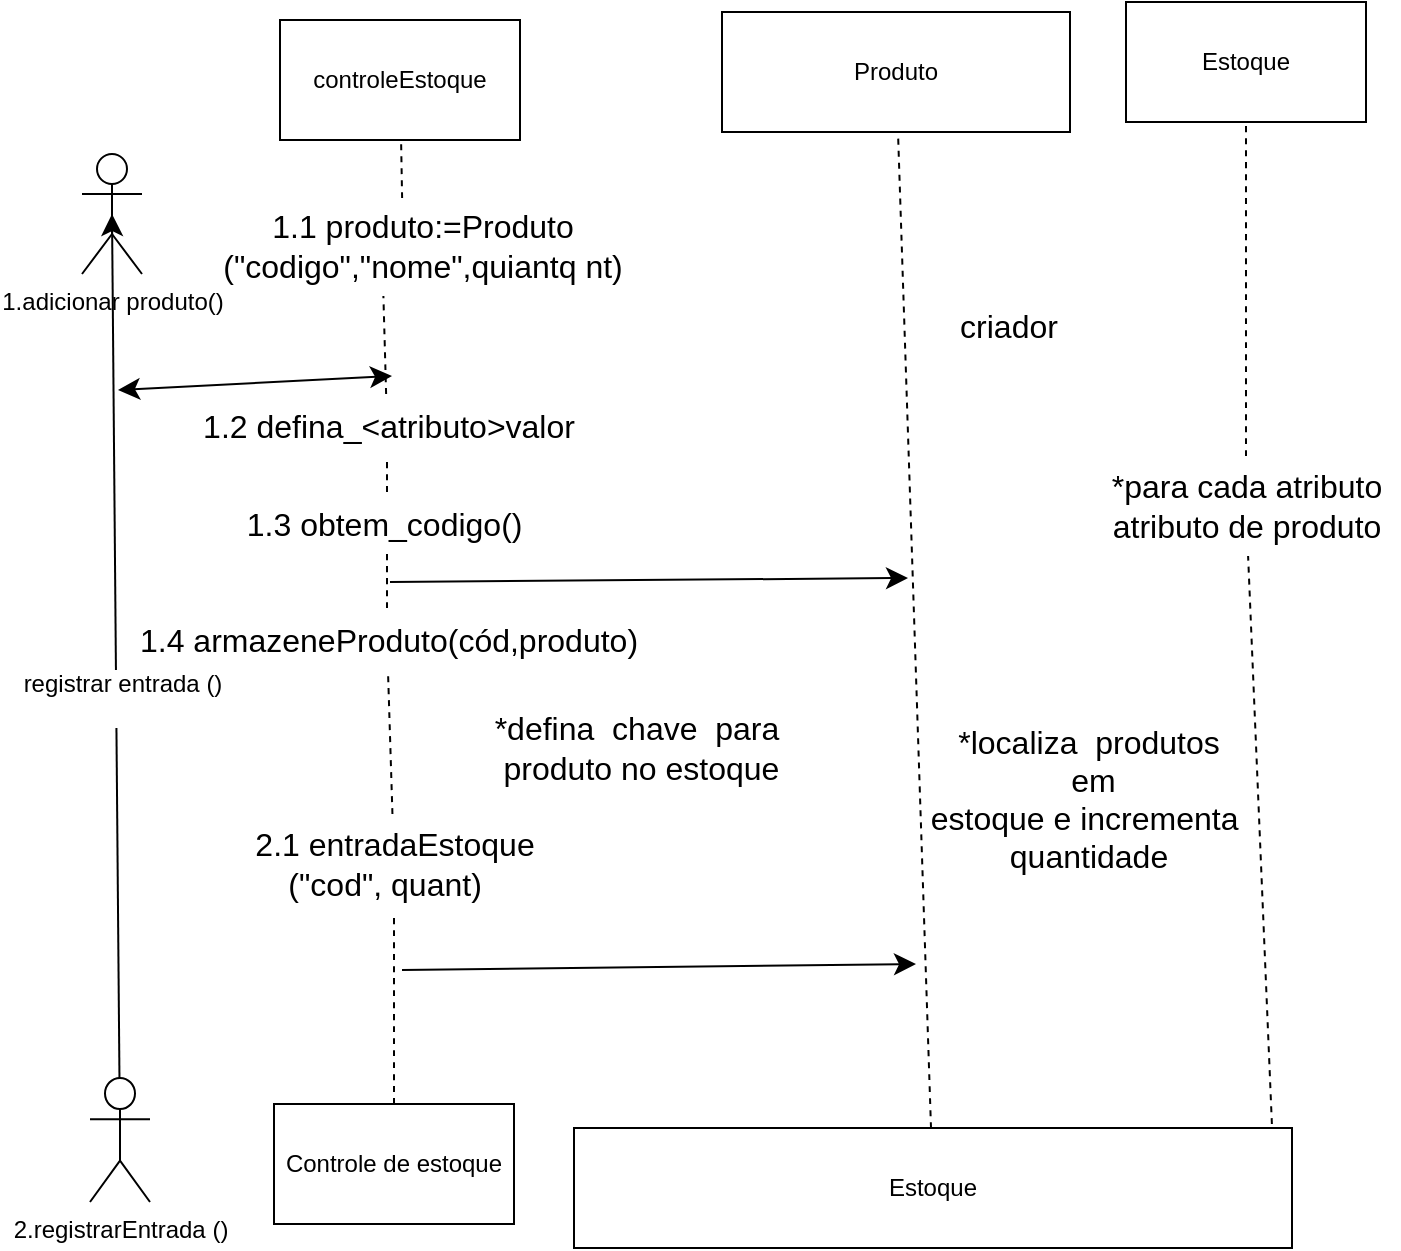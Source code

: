 <mxfile version="27.0.6">
  <diagram name="Página-1" id="73SWHMRhDBOYCdv0P1tY">
    <mxGraphModel dx="1511" dy="917" grid="0" gridSize="10" guides="1" tooltips="1" connect="1" arrows="1" fold="1" page="0" pageScale="1" pageWidth="827" pageHeight="1169" math="0" shadow="0">
      <root>
        <mxCell id="0" />
        <mxCell id="1" parent="0" />
        <mxCell id="747fOe3QPvYcW33VrPgy-1" value="1.&lt;span style=&quot;background-color: transparent; color: light-dark(rgb(0, 0, 0), rgb(255, 255, 255));&quot;&gt;adicionar produto()&lt;/span&gt;" style="shape=umlActor;verticalLabelPosition=bottom;verticalAlign=top;html=1;outlineConnect=0;" vertex="1" parent="1">
          <mxGeometry x="-225" y="33" width="30" height="60" as="geometry" />
        </mxCell>
        <mxCell id="747fOe3QPvYcW33VrPgy-2" value="controleEstoque" style="rounded=0;whiteSpace=wrap;html=1;" vertex="1" parent="1">
          <mxGeometry x="-126" y="-34" width="120" height="60" as="geometry" />
        </mxCell>
        <mxCell id="747fOe3QPvYcW33VrPgy-9" style="edgeStyle=none;curved=1;rounded=0;orthogonalLoop=1;jettySize=auto;html=1;fontSize=12;startSize=8;endSize=8;entryX=0.5;entryY=0.5;entryDx=0;entryDy=0;entryPerimeter=0;" edge="1" parent="1" source="747fOe3QPvYcW33VrPgy-4" target="747fOe3QPvYcW33VrPgy-1">
          <mxGeometry relative="1" as="geometry">
            <mxPoint x="-210" y="94" as="targetPoint" />
            <Array as="points" />
          </mxGeometry>
        </mxCell>
        <mxCell id="747fOe3QPvYcW33VrPgy-10" value="registrar entrada ()&lt;div&gt;&lt;br&gt;&lt;/div&gt;" style="edgeLabel;html=1;align=center;verticalAlign=middle;resizable=0;points=[];fontSize=12;" vertex="1" connectable="0" parent="747fOe3QPvYcW33VrPgy-9">
          <mxGeometry x="-0.118" y="-3" relative="1" as="geometry">
            <mxPoint as="offset" />
          </mxGeometry>
        </mxCell>
        <mxCell id="747fOe3QPvYcW33VrPgy-4" value="2.registrarEntrada ()" style="shape=umlActor;verticalLabelPosition=bottom;verticalAlign=top;html=1;outlineConnect=0;" vertex="1" parent="1">
          <mxGeometry x="-221" y="495" width="30" height="62" as="geometry" />
        </mxCell>
        <mxCell id="747fOe3QPvYcW33VrPgy-11" value="Produto" style="rounded=0;whiteSpace=wrap;html=1;" vertex="1" parent="1">
          <mxGeometry x="95" y="-38" width="174" height="60" as="geometry" />
        </mxCell>
        <mxCell id="747fOe3QPvYcW33VrPgy-12" value="Estoque" style="rounded=0;whiteSpace=wrap;html=1;" vertex="1" parent="1">
          <mxGeometry x="297" y="-43" width="120" height="60" as="geometry" />
        </mxCell>
        <mxCell id="747fOe3QPvYcW33VrPgy-13" value="Estoque" style="rounded=0;whiteSpace=wrap;html=1;" vertex="1" parent="1">
          <mxGeometry x="21" y="520" width="359" height="60" as="geometry" />
        </mxCell>
        <mxCell id="747fOe3QPvYcW33VrPgy-14" value="Controle de estoque" style="rounded=0;whiteSpace=wrap;html=1;" vertex="1" parent="1">
          <mxGeometry x="-129" y="508" width="120" height="60" as="geometry" />
        </mxCell>
        <mxCell id="747fOe3QPvYcW33VrPgy-15" value="&lt;blockquote style=&quot;margin: 0 0 0 40px; border: none; padding: 0px;&quot;&gt;1.1 produto:=Produto&lt;/blockquote&gt;&lt;blockquote style=&quot;margin: 0 0 0 40px; border: none; padding: 0px;&quot;&gt;(&quot;codigo&quot;,&quot;nome&quot;,quiantq nt)&lt;/blockquote&gt;" style="text;html=1;align=center;verticalAlign=middle;resizable=0;points=[];autosize=1;strokeColor=none;fillColor=none;fontSize=16;" vertex="1" parent="1">
          <mxGeometry x="-204" y="54" width="258" height="50" as="geometry" />
        </mxCell>
        <mxCell id="747fOe3QPvYcW33VrPgy-16" value="" style="endArrow=classic;startArrow=classic;html=1;rounded=0;fontSize=12;startSize=8;endSize=8;curved=1;" edge="1" parent="1">
          <mxGeometry width="50" height="50" relative="1" as="geometry">
            <mxPoint x="-70" y="144" as="sourcePoint" />
            <mxPoint x="-207" y="151" as="targetPoint" />
          </mxGeometry>
        </mxCell>
        <mxCell id="747fOe3QPvYcW33VrPgy-19" style="edgeStyle=none;curved=1;rounded=0;orthogonalLoop=1;jettySize=auto;html=1;exitX=0.5;exitY=1;exitDx=0;exitDy=0;fontSize=12;startSize=8;endSize=8;" edge="1" parent="1" source="747fOe3QPvYcW33VrPgy-2" target="747fOe3QPvYcW33VrPgy-2">
          <mxGeometry relative="1" as="geometry" />
        </mxCell>
        <mxCell id="747fOe3QPvYcW33VrPgy-21" value="" style="endArrow=none;dashed=1;html=1;rounded=0;fontSize=12;startSize=8;endSize=8;curved=1;exitX=0.539;exitY=0.02;exitDx=0;exitDy=0;exitPerimeter=0;" edge="1" parent="1" source="747fOe3QPvYcW33VrPgy-15" target="747fOe3QPvYcW33VrPgy-2">
          <mxGeometry width="50" height="50" relative="1" as="geometry">
            <mxPoint x="-80" y="95" as="sourcePoint" />
            <mxPoint x="-30" y="45" as="targetPoint" />
          </mxGeometry>
        </mxCell>
        <mxCell id="747fOe3QPvYcW33VrPgy-22" value="1.2 defina_&amp;lt;atributo&amp;gt;valor" style="text;html=1;align=center;verticalAlign=middle;resizable=0;points=[];autosize=1;strokeColor=none;fillColor=none;fontSize=16;" vertex="1" parent="1">
          <mxGeometry x="-174.5" y="153" width="204" height="31" as="geometry" />
        </mxCell>
        <mxCell id="747fOe3QPvYcW33VrPgy-23" value="1.3 obtem_codigo()&lt;span style=&quot;white-space: pre;&quot;&gt;&#x9;&lt;/span&gt;" style="text;html=1;align=center;verticalAlign=middle;resizable=0;points=[];autosize=1;strokeColor=none;fillColor=none;fontSize=16;" vertex="1" parent="1">
          <mxGeometry x="-152.5" y="202" width="160" height="31" as="geometry" />
        </mxCell>
        <mxCell id="747fOe3QPvYcW33VrPgy-24" value="1.4 armazeneProduto(cód,produto)" style="text;html=1;align=center;verticalAlign=middle;resizable=0;points=[];autosize=1;strokeColor=none;fillColor=none;fontSize=16;" vertex="1" parent="1">
          <mxGeometry x="-206" y="260" width="267" height="31" as="geometry" />
        </mxCell>
        <mxCell id="747fOe3QPvYcW33VrPgy-25" value="2.1 entradaEstoque&lt;div&gt;(&quot;cod&quot;, quant)&lt;span style=&quot;white-space: pre;&quot;&gt;&#x9;&lt;/span&gt;&lt;/div&gt;" style="text;html=1;align=center;verticalAlign=middle;resizable=0;points=[];autosize=1;strokeColor=none;fillColor=none;fontSize=16;" vertex="1" parent="1">
          <mxGeometry x="-148" y="363" width="158" height="50" as="geometry" />
        </mxCell>
        <mxCell id="747fOe3QPvYcW33VrPgy-26" value="" style="endArrow=none;dashed=1;html=1;rounded=0;fontSize=12;startSize=8;endSize=8;curved=1;" edge="1" parent="1" source="747fOe3QPvYcW33VrPgy-22" target="747fOe3QPvYcW33VrPgy-15">
          <mxGeometry width="50" height="50" relative="1" as="geometry">
            <mxPoint x="-126" y="197" as="sourcePoint" />
            <mxPoint x="-76" y="147" as="targetPoint" />
          </mxGeometry>
        </mxCell>
        <mxCell id="747fOe3QPvYcW33VrPgy-27" value="" style="endArrow=none;dashed=1;html=1;rounded=0;fontSize=12;startSize=8;endSize=8;curved=1;" edge="1" parent="1" source="747fOe3QPvYcW33VrPgy-23" target="747fOe3QPvYcW33VrPgy-22">
          <mxGeometry width="50" height="50" relative="1" as="geometry">
            <mxPoint x="-79" y="257" as="sourcePoint" />
            <mxPoint x="-29" y="207" as="targetPoint" />
          </mxGeometry>
        </mxCell>
        <mxCell id="747fOe3QPvYcW33VrPgy-28" value="" style="endArrow=none;dashed=1;html=1;rounded=0;fontSize=12;startSize=8;endSize=8;curved=1;" edge="1" parent="1" source="747fOe3QPvYcW33VrPgy-24" target="747fOe3QPvYcW33VrPgy-23">
          <mxGeometry width="50" height="50" relative="1" as="geometry">
            <mxPoint x="-73" y="300" as="sourcePoint" />
            <mxPoint x="-23" y="250" as="targetPoint" />
          </mxGeometry>
        </mxCell>
        <mxCell id="747fOe3QPvYcW33VrPgy-29" value="" style="endArrow=none;dashed=1;html=1;rounded=0;fontSize=12;startSize=8;endSize=8;curved=1;" edge="1" parent="1" source="747fOe3QPvYcW33VrPgy-25" target="747fOe3QPvYcW33VrPgy-24">
          <mxGeometry width="50" height="50" relative="1" as="geometry">
            <mxPoint x="-84" y="361" as="sourcePoint" />
            <mxPoint x="-34" y="311" as="targetPoint" />
          </mxGeometry>
        </mxCell>
        <mxCell id="747fOe3QPvYcW33VrPgy-30" value="" style="endArrow=none;dashed=1;html=1;rounded=0;fontSize=12;startSize=8;endSize=8;curved=1;" edge="1" parent="1" source="747fOe3QPvYcW33VrPgy-14" target="747fOe3QPvYcW33VrPgy-25">
          <mxGeometry width="50" height="50" relative="1" as="geometry">
            <mxPoint x="-86" y="490" as="sourcePoint" />
            <mxPoint x="-36" y="440" as="targetPoint" />
          </mxGeometry>
        </mxCell>
        <mxCell id="747fOe3QPvYcW33VrPgy-31" value="" style="endArrow=none;dashed=1;html=1;rounded=0;fontSize=12;startSize=8;endSize=8;curved=1;" edge="1" parent="1" source="747fOe3QPvYcW33VrPgy-13" target="747fOe3QPvYcW33VrPgy-11">
          <mxGeometry width="50" height="50" relative="1" as="geometry">
            <mxPoint x="281" y="170" as="sourcePoint" />
            <mxPoint x="331" y="120" as="targetPoint" />
          </mxGeometry>
        </mxCell>
        <mxCell id="747fOe3QPvYcW33VrPgy-35" value="" style="endArrow=classic;html=1;rounded=0;fontSize=12;startSize=8;endSize=8;curved=1;" edge="1" parent="1">
          <mxGeometry width="50" height="50" relative="1" as="geometry">
            <mxPoint x="-71" y="247" as="sourcePoint" />
            <mxPoint x="188" y="245" as="targetPoint" />
          </mxGeometry>
        </mxCell>
        <mxCell id="747fOe3QPvYcW33VrPgy-36" value="" style="endArrow=classic;html=1;rounded=0;fontSize=12;startSize=8;endSize=8;curved=1;" edge="1" parent="1">
          <mxGeometry width="50" height="50" relative="1" as="geometry">
            <mxPoint x="-65" y="441" as="sourcePoint" />
            <mxPoint x="192" y="438" as="targetPoint" />
          </mxGeometry>
        </mxCell>
        <mxCell id="747fOe3QPvYcW33VrPgy-37" value="*defina&amp;nbsp; chave&amp;nbsp; para&lt;div&gt;&amp;nbsp;produto no estoque&lt;/div&gt;" style="text;html=1;align=center;verticalAlign=middle;resizable=0;points=[];autosize=1;strokeColor=none;fillColor=none;fontSize=16;" vertex="1" parent="1">
          <mxGeometry x="-28" y="305" width="160" height="50" as="geometry" />
        </mxCell>
        <mxCell id="747fOe3QPvYcW33VrPgy-38" value="criador" style="text;html=1;align=center;verticalAlign=middle;resizable=0;points=[];autosize=1;strokeColor=none;fillColor=none;fontSize=16;" vertex="1" parent="1">
          <mxGeometry x="204.5" y="103.5" width="67" height="31" as="geometry" />
        </mxCell>
        <mxCell id="747fOe3QPvYcW33VrPgy-39" value="*para cada atributo&lt;div&gt;atributo de produto&lt;/div&gt;" style="text;html=1;align=center;verticalAlign=middle;resizable=0;points=[];autosize=1;strokeColor=none;fillColor=none;fontSize=16;" vertex="1" parent="1">
          <mxGeometry x="280.5" y="184" width="153" height="50" as="geometry" />
        </mxCell>
        <mxCell id="747fOe3QPvYcW33VrPgy-40" value="" style="endArrow=none;dashed=1;html=1;rounded=0;fontSize=12;startSize=8;endSize=8;curved=1;" edge="1" parent="1" source="747fOe3QPvYcW33VrPgy-39" target="747fOe3QPvYcW33VrPgy-12">
          <mxGeometry width="50" height="50" relative="1" as="geometry">
            <mxPoint x="350" y="152" as="sourcePoint" />
            <mxPoint x="400" y="102" as="targetPoint" />
          </mxGeometry>
        </mxCell>
        <mxCell id="747fOe3QPvYcW33VrPgy-42" value="" style="endArrow=none;dashed=1;html=1;rounded=0;fontSize=12;startSize=8;endSize=8;curved=1;exitX=0.972;exitY=-0.033;exitDx=0;exitDy=0;exitPerimeter=0;" edge="1" parent="1" source="747fOe3QPvYcW33VrPgy-13" target="747fOe3QPvYcW33VrPgy-39">
          <mxGeometry width="50" height="50" relative="1" as="geometry">
            <mxPoint x="157" y="417" as="sourcePoint" />
            <mxPoint x="207" y="367" as="targetPoint" />
          </mxGeometry>
        </mxCell>
        <mxCell id="747fOe3QPvYcW33VrPgy-43" value="*localiza&amp;nbsp; produtos&lt;div&gt;&amp;nbsp;em&lt;div&gt;estoque e incrementa&amp;nbsp;&lt;/div&gt;&lt;div&gt;quantidade&lt;/div&gt;&lt;div&gt;&lt;span style=&quot;white-space: pre;&quot;&gt;&#x9;&lt;/span&gt;&lt;/div&gt;&lt;/div&gt;" style="text;html=1;align=center;verticalAlign=middle;resizable=0;points=[];autosize=1;strokeColor=none;fillColor=none;fontSize=16;" vertex="1" parent="1">
          <mxGeometry x="190" y="311" width="176" height="108" as="geometry" />
        </mxCell>
      </root>
    </mxGraphModel>
  </diagram>
</mxfile>

